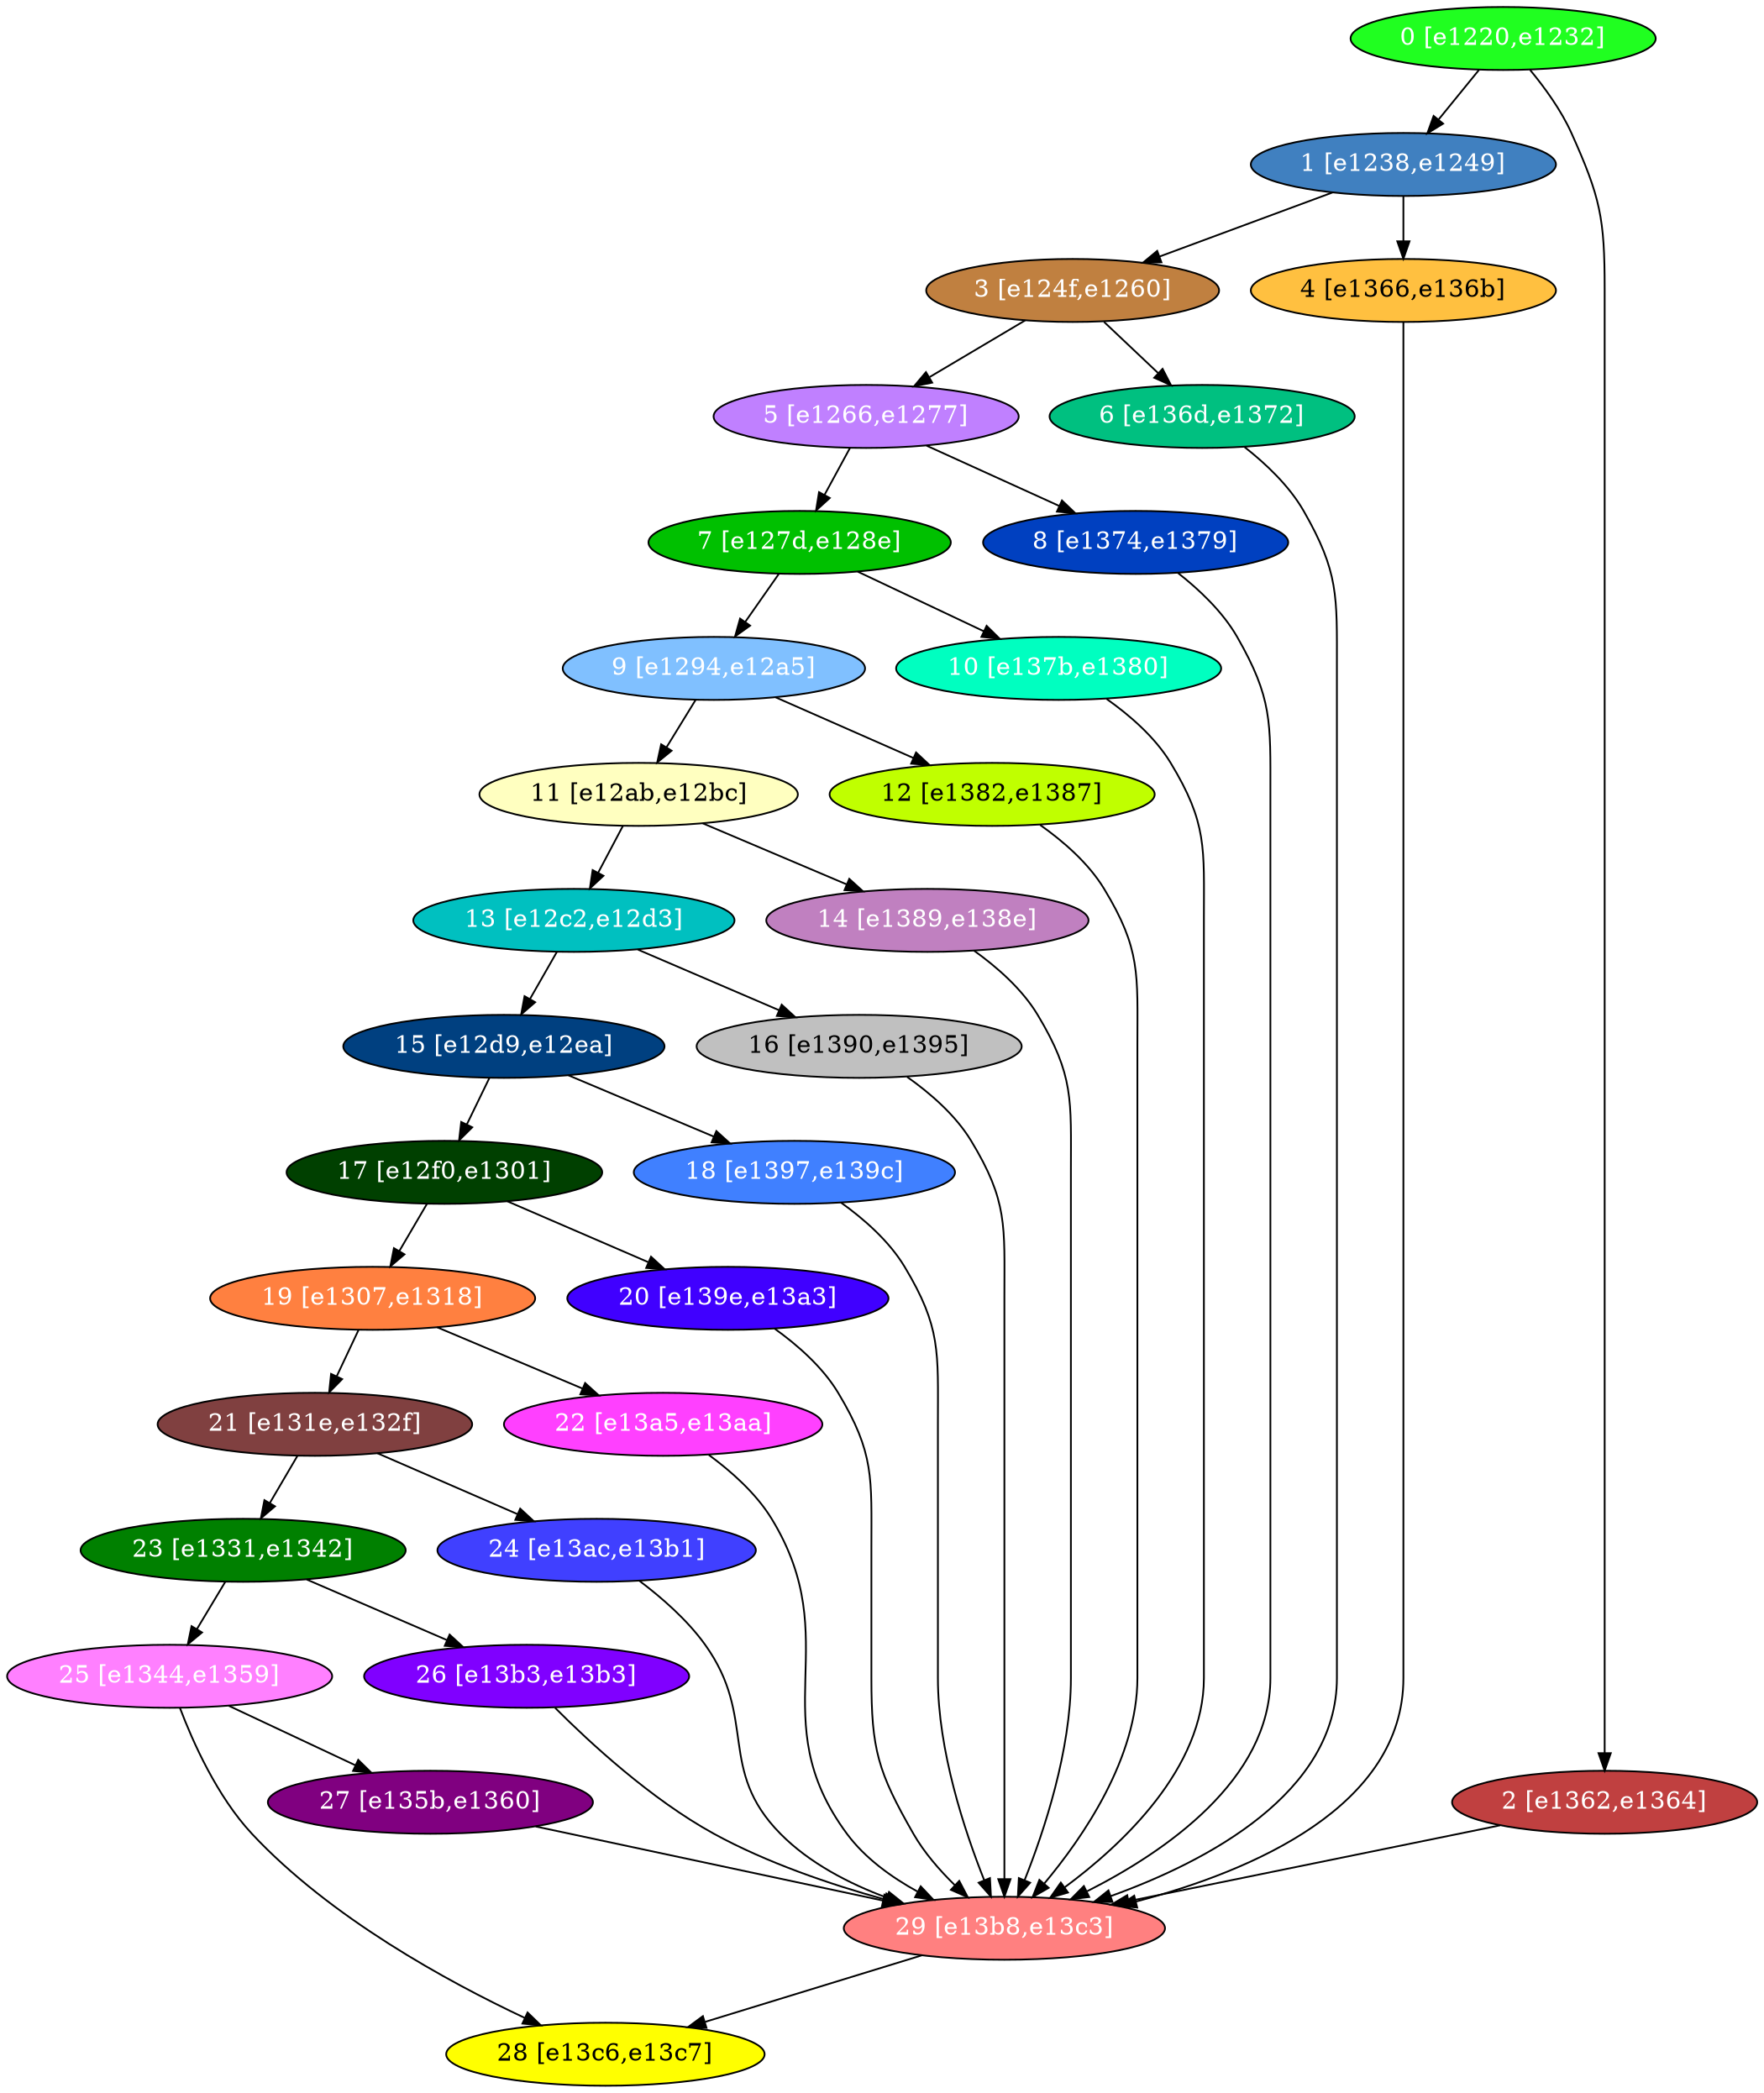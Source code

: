 diGraph libnss3{
	libnss3_0  [style=filled fillcolor="#20FF20" fontcolor="#ffffff" shape=oval label="0 [e1220,e1232]"]
	libnss3_1  [style=filled fillcolor="#4080C0" fontcolor="#ffffff" shape=oval label="1 [e1238,e1249]"]
	libnss3_2  [style=filled fillcolor="#C04040" fontcolor="#ffffff" shape=oval label="2 [e1362,e1364]"]
	libnss3_3  [style=filled fillcolor="#C08040" fontcolor="#ffffff" shape=oval label="3 [e124f,e1260]"]
	libnss3_4  [style=filled fillcolor="#FFC040" fontcolor="#000000" shape=oval label="4 [e1366,e136b]"]
	libnss3_5  [style=filled fillcolor="#C080FF" fontcolor="#ffffff" shape=oval label="5 [e1266,e1277]"]
	libnss3_6  [style=filled fillcolor="#00C080" fontcolor="#ffffff" shape=oval label="6 [e136d,e1372]"]
	libnss3_7  [style=filled fillcolor="#00C000" fontcolor="#ffffff" shape=oval label="7 [e127d,e128e]"]
	libnss3_8  [style=filled fillcolor="#0040C0" fontcolor="#ffffff" shape=oval label="8 [e1374,e1379]"]
	libnss3_9  [style=filled fillcolor="#80C0FF" fontcolor="#ffffff" shape=oval label="9 [e1294,e12a5]"]
	libnss3_a  [style=filled fillcolor="#00FFC0" fontcolor="#ffffff" shape=oval label="10 [e137b,e1380]"]
	libnss3_b  [style=filled fillcolor="#FFFFC0" fontcolor="#000000" shape=oval label="11 [e12ab,e12bc]"]
	libnss3_c  [style=filled fillcolor="#C0FF00" fontcolor="#000000" shape=oval label="12 [e1382,e1387]"]
	libnss3_d  [style=filled fillcolor="#00C0C0" fontcolor="#ffffff" shape=oval label="13 [e12c2,e12d3]"]
	libnss3_e  [style=filled fillcolor="#C080C0" fontcolor="#ffffff" shape=oval label="14 [e1389,e138e]"]
	libnss3_f  [style=filled fillcolor="#004080" fontcolor="#ffffff" shape=oval label="15 [e12d9,e12ea]"]
	libnss3_10  [style=filled fillcolor="#C0C0C0" fontcolor="#000000" shape=oval label="16 [e1390,e1395]"]
	libnss3_11  [style=filled fillcolor="#004000" fontcolor="#ffffff" shape=oval label="17 [e12f0,e1301]"]
	libnss3_12  [style=filled fillcolor="#4080FF" fontcolor="#ffffff" shape=oval label="18 [e1397,e139c]"]
	libnss3_13  [style=filled fillcolor="#FF8040" fontcolor="#ffffff" shape=oval label="19 [e1307,e1318]"]
	libnss3_14  [style=filled fillcolor="#4000FF" fontcolor="#ffffff" shape=oval label="20 [e139e,e13a3]"]
	libnss3_15  [style=filled fillcolor="#804040" fontcolor="#ffffff" shape=oval label="21 [e131e,e132f]"]
	libnss3_16  [style=filled fillcolor="#FF40FF" fontcolor="#ffffff" shape=oval label="22 [e13a5,e13aa]"]
	libnss3_17  [style=filled fillcolor="#008000" fontcolor="#ffffff" shape=oval label="23 [e1331,e1342]"]
	libnss3_18  [style=filled fillcolor="#4040FF" fontcolor="#ffffff" shape=oval label="24 [e13ac,e13b1]"]
	libnss3_19  [style=filled fillcolor="#FF80FF" fontcolor="#ffffff" shape=oval label="25 [e1344,e1359]"]
	libnss3_1a  [style=filled fillcolor="#8000FF" fontcolor="#ffffff" shape=oval label="26 [e13b3,e13b3]"]
	libnss3_1b  [style=filled fillcolor="#800080" fontcolor="#ffffff" shape=oval label="27 [e135b,e1360]"]
	libnss3_1c  [style=filled fillcolor="#FFFF00" fontcolor="#000000" shape=oval label="28 [e13c6,e13c7]"]
	libnss3_1d  [style=filled fillcolor="#FF8080" fontcolor="#ffffff" shape=oval label="29 [e13b8,e13c3]"]

	libnss3_0 -> libnss3_1
	libnss3_0 -> libnss3_2
	libnss3_1 -> libnss3_3
	libnss3_1 -> libnss3_4
	libnss3_2 -> libnss3_1d
	libnss3_3 -> libnss3_5
	libnss3_3 -> libnss3_6
	libnss3_4 -> libnss3_1d
	libnss3_5 -> libnss3_7
	libnss3_5 -> libnss3_8
	libnss3_6 -> libnss3_1d
	libnss3_7 -> libnss3_9
	libnss3_7 -> libnss3_a
	libnss3_8 -> libnss3_1d
	libnss3_9 -> libnss3_b
	libnss3_9 -> libnss3_c
	libnss3_a -> libnss3_1d
	libnss3_b -> libnss3_d
	libnss3_b -> libnss3_e
	libnss3_c -> libnss3_1d
	libnss3_d -> libnss3_f
	libnss3_d -> libnss3_10
	libnss3_e -> libnss3_1d
	libnss3_f -> libnss3_11
	libnss3_f -> libnss3_12
	libnss3_10 -> libnss3_1d
	libnss3_11 -> libnss3_13
	libnss3_11 -> libnss3_14
	libnss3_12 -> libnss3_1d
	libnss3_13 -> libnss3_15
	libnss3_13 -> libnss3_16
	libnss3_14 -> libnss3_1d
	libnss3_15 -> libnss3_17
	libnss3_15 -> libnss3_18
	libnss3_16 -> libnss3_1d
	libnss3_17 -> libnss3_19
	libnss3_17 -> libnss3_1a
	libnss3_18 -> libnss3_1d
	libnss3_19 -> libnss3_1b
	libnss3_19 -> libnss3_1c
	libnss3_1a -> libnss3_1d
	libnss3_1b -> libnss3_1d
	libnss3_1d -> libnss3_1c
}